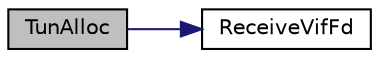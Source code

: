 digraph "TunAlloc"
{
  edge [fontname="Helvetica",fontsize="10",labelfontname="Helvetica",labelfontsize="10"];
  node [fontname="Helvetica",fontsize="10",shape=record];
  rankdir="LR";
  Node1 [label="TunAlloc",height=0.2,width=0.4,color="black", fillcolor="grey75", style="filled", fontcolor="black"];
  Node1 -> Node2 [color="midnightblue",fontsize="10",style="solid"];
  Node2 [label="ReceiveVifFd",height=0.2,width=0.4,color="black", fillcolor="white", style="filled",URL="$d1/d75/planetlab-tap-creator_8cc.html#af58d35f5ad166008b16a581b7b8671c9"];
}
